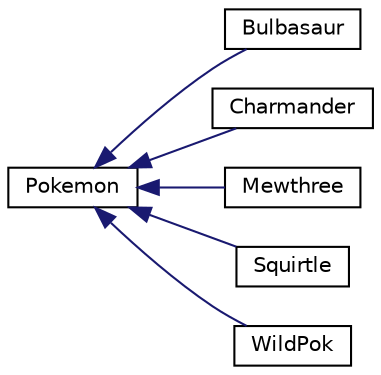 digraph "Graphical Class Hierarchy"
{
 // LATEX_PDF_SIZE
  edge [fontname="Helvetica",fontsize="10",labelfontname="Helvetica",labelfontsize="10"];
  node [fontname="Helvetica",fontsize="10",shape=record];
  rankdir="LR";
  Node0 [label="Pokemon",height=0.2,width=0.4,color="black", fillcolor="white", style="filled",URL="$class_pokemon.html",tooltip=" "];
  Node0 -> Node1 [dir="back",color="midnightblue",fontsize="10",style="solid",fontname="Helvetica"];
  Node1 [label="Bulbasaur",height=0.2,width=0.4,color="black", fillcolor="white", style="filled",URL="$class_bulbasaur.html",tooltip=" "];
  Node0 -> Node2 [dir="back",color="midnightblue",fontsize="10",style="solid",fontname="Helvetica"];
  Node2 [label="Charmander",height=0.2,width=0.4,color="black", fillcolor="white", style="filled",URL="$class_charmander.html",tooltip=" "];
  Node0 -> Node3 [dir="back",color="midnightblue",fontsize="10",style="solid",fontname="Helvetica"];
  Node3 [label="Mewthree",height=0.2,width=0.4,color="black", fillcolor="white", style="filled",URL="$class_mewthree.html",tooltip=" "];
  Node0 -> Node4 [dir="back",color="midnightblue",fontsize="10",style="solid",fontname="Helvetica"];
  Node4 [label="Squirtle",height=0.2,width=0.4,color="black", fillcolor="white", style="filled",URL="$class_squirtle.html",tooltip=" "];
  Node0 -> Node5 [dir="back",color="midnightblue",fontsize="10",style="solid",fontname="Helvetica"];
  Node5 [label="WildPok",height=0.2,width=0.4,color="black", fillcolor="white", style="filled",URL="$class_wild_pok.html",tooltip=" "];
}
